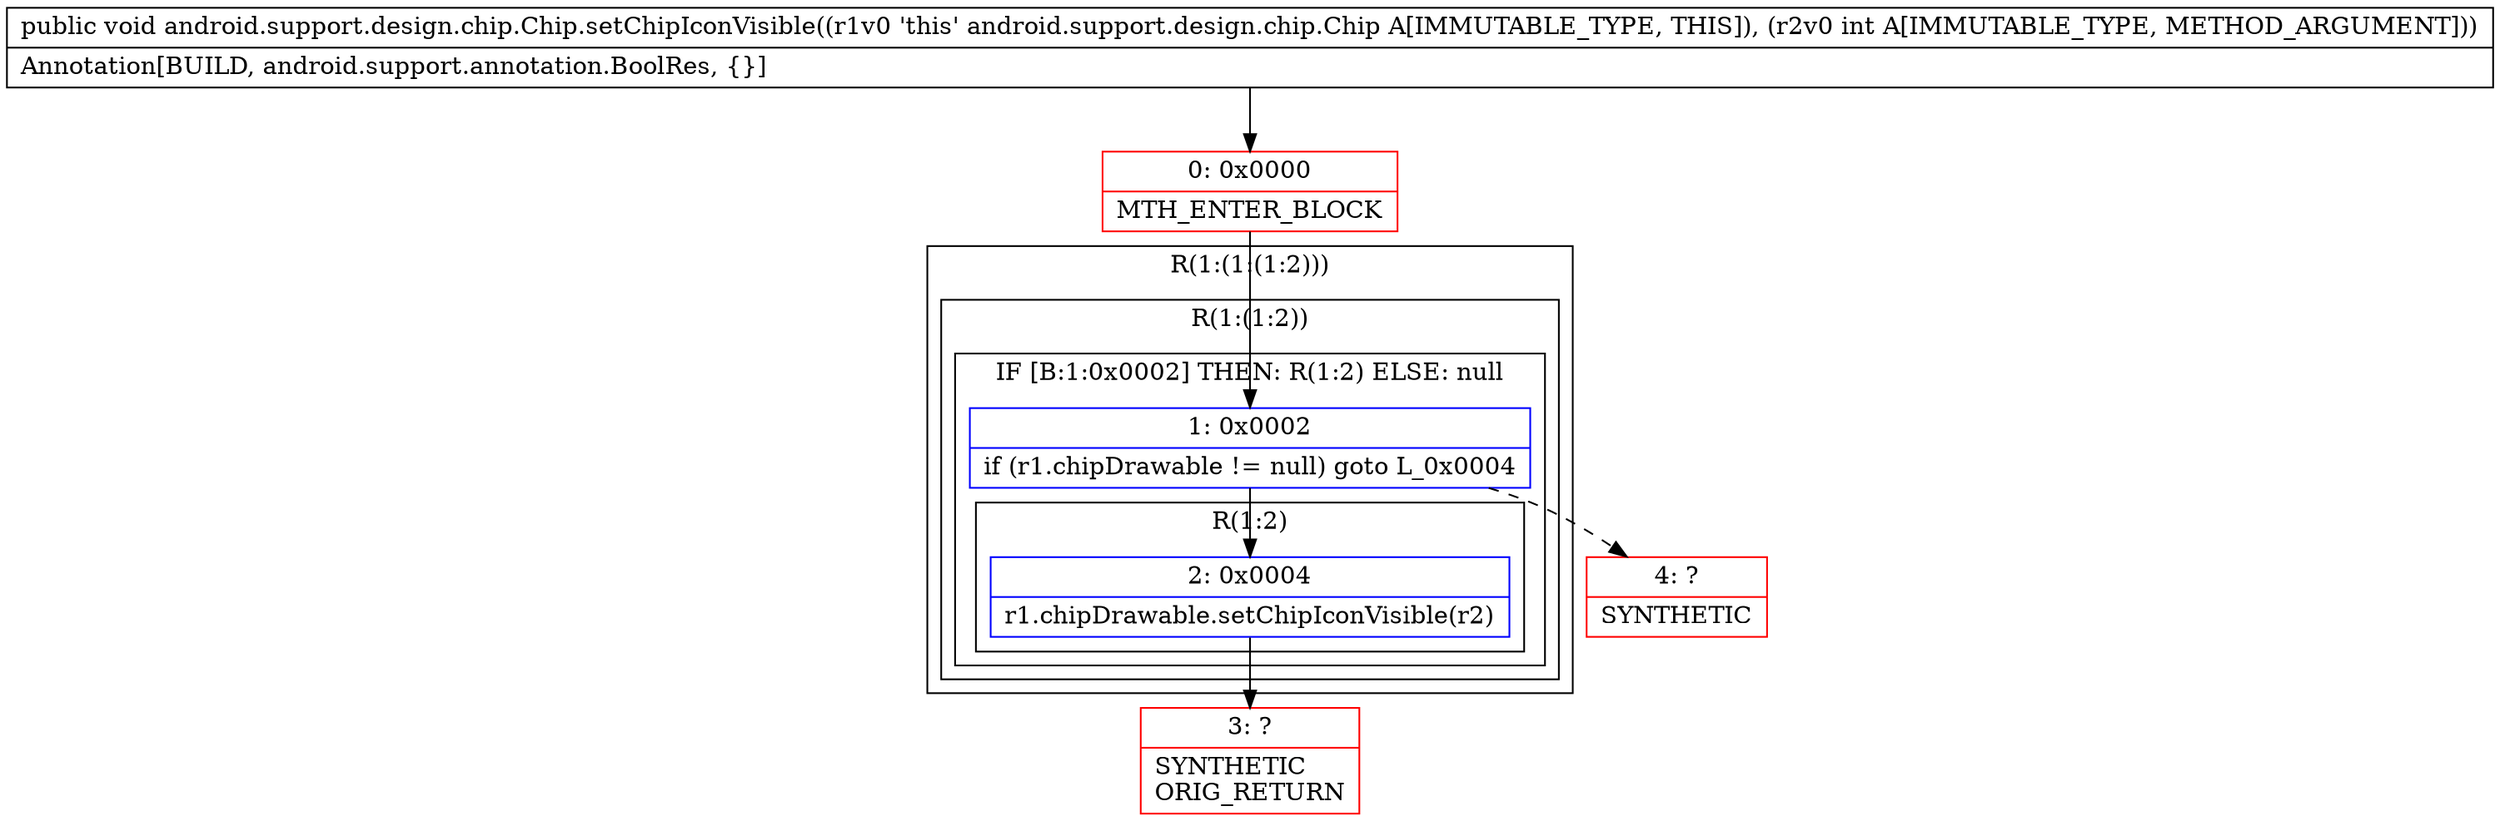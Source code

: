 digraph "CFG forandroid.support.design.chip.Chip.setChipIconVisible(I)V" {
subgraph cluster_Region_1229255419 {
label = "R(1:(1:(1:2)))";
node [shape=record,color=blue];
subgraph cluster_Region_35548580 {
label = "R(1:(1:2))";
node [shape=record,color=blue];
subgraph cluster_IfRegion_561350688 {
label = "IF [B:1:0x0002] THEN: R(1:2) ELSE: null";
node [shape=record,color=blue];
Node_1 [shape=record,label="{1\:\ 0x0002|if (r1.chipDrawable != null) goto L_0x0004\l}"];
subgraph cluster_Region_1169377876 {
label = "R(1:2)";
node [shape=record,color=blue];
Node_2 [shape=record,label="{2\:\ 0x0004|r1.chipDrawable.setChipIconVisible(r2)\l}"];
}
}
}
}
Node_0 [shape=record,color=red,label="{0\:\ 0x0000|MTH_ENTER_BLOCK\l}"];
Node_3 [shape=record,color=red,label="{3\:\ ?|SYNTHETIC\lORIG_RETURN\l}"];
Node_4 [shape=record,color=red,label="{4\:\ ?|SYNTHETIC\l}"];
MethodNode[shape=record,label="{public void android.support.design.chip.Chip.setChipIconVisible((r1v0 'this' android.support.design.chip.Chip A[IMMUTABLE_TYPE, THIS]), (r2v0 int A[IMMUTABLE_TYPE, METHOD_ARGUMENT]))  | Annotation[BUILD, android.support.annotation.BoolRes, \{\}]\l}"];
MethodNode -> Node_0;
Node_1 -> Node_2;
Node_1 -> Node_4[style=dashed];
Node_2 -> Node_3;
Node_0 -> Node_1;
}

